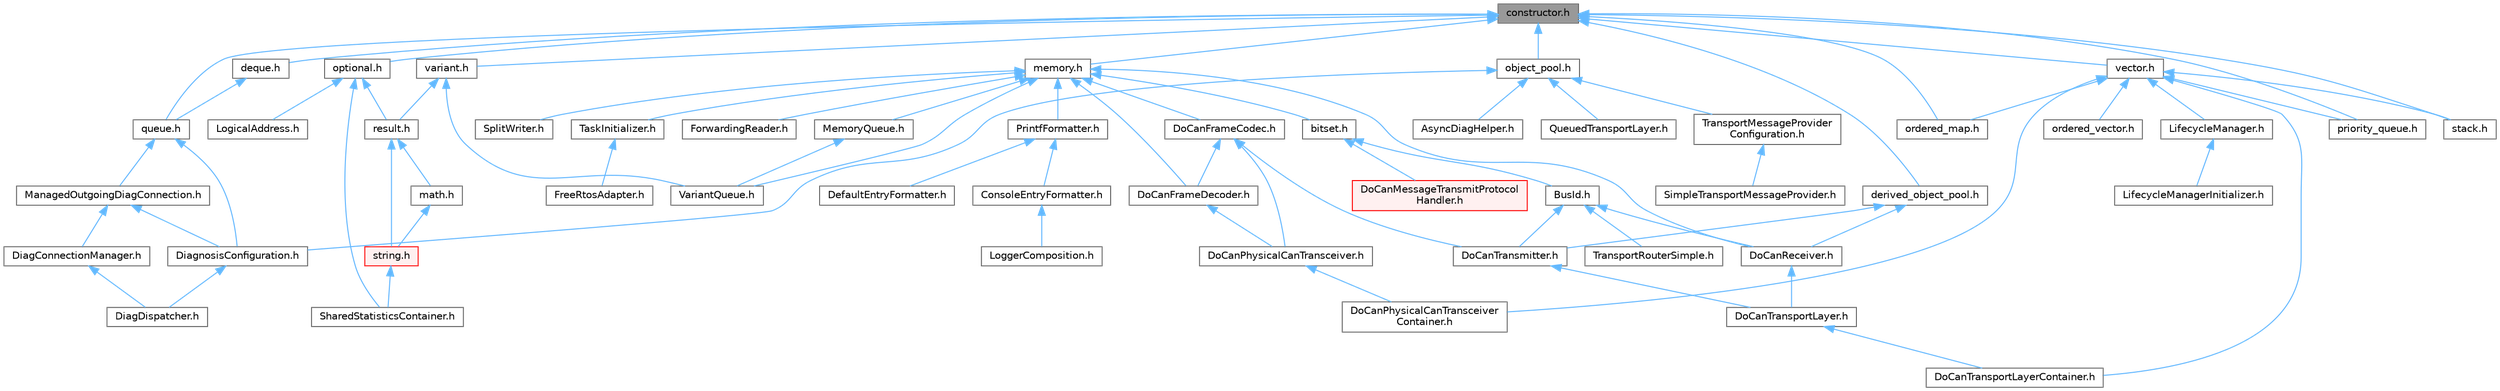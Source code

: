 digraph "constructor.h"
{
 // LATEX_PDF_SIZE
  bgcolor="transparent";
  edge [fontname=Helvetica,fontsize=10,labelfontname=Helvetica,labelfontsize=10];
  node [fontname=Helvetica,fontsize=10,shape=box,height=0.2,width=0.4];
  Node1 [id="Node000001",label="constructor.h",height=0.2,width=0.4,color="gray40", fillcolor="grey60", style="filled", fontcolor="black",tooltip=" "];
  Node1 -> Node2 [id="edge1_Node000001_Node000002",dir="back",color="steelblue1",style="solid",tooltip=" "];
  Node2 [id="Node000002",label="deque.h",height=0.2,width=0.4,color="grey40", fillcolor="white", style="filled",URL="$dc/d44/deque_8h.html",tooltip=" "];
  Node2 -> Node3 [id="edge2_Node000002_Node000003",dir="back",color="steelblue1",style="solid",tooltip=" "];
  Node3 [id="Node000003",label="queue.h",height=0.2,width=0.4,color="grey40", fillcolor="white", style="filled",URL="$d8/d38/queue_8h.html",tooltip=" "];
  Node3 -> Node4 [id="edge3_Node000003_Node000004",dir="back",color="steelblue1",style="solid",tooltip=" "];
  Node4 [id="Node000004",label="DiagnosisConfiguration.h",height=0.2,width=0.4,color="grey40", fillcolor="white", style="filled",URL="$d8/d98/DiagnosisConfiguration_8h_source.html",tooltip=" "];
  Node4 -> Node5 [id="edge4_Node000004_Node000005",dir="back",color="steelblue1",style="solid",tooltip=" "];
  Node5 [id="Node000005",label="DiagDispatcher.h",height=0.2,width=0.4,color="grey40", fillcolor="white", style="filled",URL="$db/de3/DiagDispatcher_8h_source.html",tooltip=" "];
  Node3 -> Node6 [id="edge5_Node000003_Node000006",dir="back",color="steelblue1",style="solid",tooltip=" "];
  Node6 [id="Node000006",label="ManagedOutgoingDiagConnection.h",height=0.2,width=0.4,color="grey40", fillcolor="white", style="filled",URL="$d8/dea/ManagedOutgoingDiagConnection_8h_source.html",tooltip=" "];
  Node6 -> Node7 [id="edge6_Node000006_Node000007",dir="back",color="steelblue1",style="solid",tooltip=" "];
  Node7 [id="Node000007",label="DiagConnectionManager.h",height=0.2,width=0.4,color="grey40", fillcolor="white", style="filled",URL="$dd/d05/DiagConnectionManager_8h_source.html",tooltip=" "];
  Node7 -> Node5 [id="edge7_Node000007_Node000005",dir="back",color="steelblue1",style="solid",tooltip=" "];
  Node6 -> Node4 [id="edge8_Node000006_Node000004",dir="back",color="steelblue1",style="solid",tooltip=" "];
  Node1 -> Node8 [id="edge9_Node000001_Node000008",dir="back",color="steelblue1",style="solid",tooltip=" "];
  Node8 [id="Node000008",label="derived_object_pool.h",height=0.2,width=0.4,color="grey40", fillcolor="white", style="filled",URL="$d0/d17/derived__object__pool_8h_source.html",tooltip=" "];
  Node8 -> Node9 [id="edge10_Node000008_Node000009",dir="back",color="steelblue1",style="solid",tooltip=" "];
  Node9 [id="Node000009",label="DoCanReceiver.h",height=0.2,width=0.4,color="grey40", fillcolor="white", style="filled",URL="$dc/dcd/DoCanReceiver_8h_source.html",tooltip=" "];
  Node9 -> Node10 [id="edge11_Node000009_Node000010",dir="back",color="steelblue1",style="solid",tooltip=" "];
  Node10 [id="Node000010",label="DoCanTransportLayer.h",height=0.2,width=0.4,color="grey40", fillcolor="white", style="filled",URL="$dd/d93/DoCanTransportLayer_8h_source.html",tooltip=" "];
  Node10 -> Node11 [id="edge12_Node000010_Node000011",dir="back",color="steelblue1",style="solid",tooltip=" "];
  Node11 [id="Node000011",label="DoCanTransportLayerContainer.h",height=0.2,width=0.4,color="grey40", fillcolor="white", style="filled",URL="$d2/d7b/DoCanTransportLayerContainer_8h_source.html",tooltip=" "];
  Node8 -> Node12 [id="edge13_Node000008_Node000012",dir="back",color="steelblue1",style="solid",tooltip=" "];
  Node12 [id="Node000012",label="DoCanTransmitter.h",height=0.2,width=0.4,color="grey40", fillcolor="white", style="filled",URL="$da/d1c/DoCanTransmitter_8h_source.html",tooltip=" "];
  Node12 -> Node10 [id="edge14_Node000012_Node000010",dir="back",color="steelblue1",style="solid",tooltip=" "];
  Node1 -> Node13 [id="edge15_Node000001_Node000013",dir="back",color="steelblue1",style="solid",tooltip=" "];
  Node13 [id="Node000013",label="memory.h",height=0.2,width=0.4,color="grey40", fillcolor="white", style="filled",URL="$dc/d18/memory_8h_source.html",tooltip=" "];
  Node13 -> Node14 [id="edge16_Node000013_Node000014",dir="back",color="steelblue1",style="solid",tooltip=" "];
  Node14 [id="Node000014",label="DoCanFrameCodec.h",height=0.2,width=0.4,color="grey40", fillcolor="white", style="filled",URL="$d0/de9/DoCanFrameCodec_8h_source.html",tooltip=" "];
  Node14 -> Node15 [id="edge17_Node000014_Node000015",dir="back",color="steelblue1",style="solid",tooltip=" "];
  Node15 [id="Node000015",label="DoCanFrameDecoder.h",height=0.2,width=0.4,color="grey40", fillcolor="white", style="filled",URL="$dc/d1f/DoCanFrameDecoder_8h_source.html",tooltip=" "];
  Node15 -> Node16 [id="edge18_Node000015_Node000016",dir="back",color="steelblue1",style="solid",tooltip=" "];
  Node16 [id="Node000016",label="DoCanPhysicalCanTransceiver.h",height=0.2,width=0.4,color="grey40", fillcolor="white", style="filled",URL="$de/da1/DoCanPhysicalCanTransceiver_8h_source.html",tooltip=" "];
  Node16 -> Node17 [id="edge19_Node000016_Node000017",dir="back",color="steelblue1",style="solid",tooltip=" "];
  Node17 [id="Node000017",label="DoCanPhysicalCanTransceiver\lContainer.h",height=0.2,width=0.4,color="grey40", fillcolor="white", style="filled",URL="$d4/d75/DoCanPhysicalCanTransceiverContainer_8h_source.html",tooltip=" "];
  Node14 -> Node16 [id="edge20_Node000014_Node000016",dir="back",color="steelblue1",style="solid",tooltip=" "];
  Node14 -> Node12 [id="edge21_Node000014_Node000012",dir="back",color="steelblue1",style="solid",tooltip=" "];
  Node13 -> Node15 [id="edge22_Node000013_Node000015",dir="back",color="steelblue1",style="solid",tooltip=" "];
  Node13 -> Node9 [id="edge23_Node000013_Node000009",dir="back",color="steelblue1",style="solid",tooltip=" "];
  Node13 -> Node18 [id="edge24_Node000013_Node000018",dir="back",color="steelblue1",style="solid",tooltip=" "];
  Node18 [id="Node000018",label="ForwardingReader.h",height=0.2,width=0.4,color="grey40", fillcolor="white", style="filled",URL="$d4/def/ForwardingReader_8h_source.html",tooltip=" "];
  Node13 -> Node19 [id="edge25_Node000013_Node000019",dir="back",color="steelblue1",style="solid",tooltip=" "];
  Node19 [id="Node000019",label="MemoryQueue.h",height=0.2,width=0.4,color="grey40", fillcolor="white", style="filled",URL="$da/deb/MemoryQueue_8h_source.html",tooltip=" "];
  Node19 -> Node20 [id="edge26_Node000019_Node000020",dir="back",color="steelblue1",style="solid",tooltip=" "];
  Node20 [id="Node000020",label="VariantQueue.h",height=0.2,width=0.4,color="grey40", fillcolor="white", style="filled",URL="$d3/d9f/VariantQueue_8h_source.html",tooltip=" "];
  Node13 -> Node21 [id="edge27_Node000013_Node000021",dir="back",color="steelblue1",style="solid",tooltip=" "];
  Node21 [id="Node000021",label="PrintfFormatter.h",height=0.2,width=0.4,color="grey40", fillcolor="white", style="filled",URL="$d1/d61/PrintfFormatter_8h_source.html",tooltip=" "];
  Node21 -> Node22 [id="edge28_Node000021_Node000022",dir="back",color="steelblue1",style="solid",tooltip=" "];
  Node22 [id="Node000022",label="ConsoleEntryFormatter.h",height=0.2,width=0.4,color="grey40", fillcolor="white", style="filled",URL="$dd/db0/ConsoleEntryFormatter_8h_source.html",tooltip=" "];
  Node22 -> Node23 [id="edge29_Node000022_Node000023",dir="back",color="steelblue1",style="solid",tooltip=" "];
  Node23 [id="Node000023",label="LoggerComposition.h",height=0.2,width=0.4,color="grey40", fillcolor="white", style="filled",URL="$d8/d4f/LoggerComposition_8h_source.html",tooltip=" "];
  Node21 -> Node24 [id="edge30_Node000021_Node000024",dir="back",color="steelblue1",style="solid",tooltip=" "];
  Node24 [id="Node000024",label="DefaultEntryFormatter.h",height=0.2,width=0.4,color="grey40", fillcolor="white", style="filled",URL="$df/dd4/DefaultEntryFormatter_8h_source.html",tooltip=" "];
  Node13 -> Node25 [id="edge31_Node000013_Node000025",dir="back",color="steelblue1",style="solid",tooltip=" "];
  Node25 [id="Node000025",label="SplitWriter.h",height=0.2,width=0.4,color="grey40", fillcolor="white", style="filled",URL="$dc/d25/SplitWriter_8h_source.html",tooltip=" "];
  Node13 -> Node26 [id="edge32_Node000013_Node000026",dir="back",color="steelblue1",style="solid",tooltip=" "];
  Node26 [id="Node000026",label="TaskInitializer.h",height=0.2,width=0.4,color="grey40", fillcolor="white", style="filled",URL="$df/d5f/TaskInitializer_8h_source.html",tooltip=" "];
  Node26 -> Node27 [id="edge33_Node000026_Node000027",dir="back",color="steelblue1",style="solid",tooltip=" "];
  Node27 [id="Node000027",label="FreeRtosAdapter.h",height=0.2,width=0.4,color="grey40", fillcolor="white", style="filled",URL="$d0/de8/FreeRtosAdapter_8h_source.html",tooltip=" "];
  Node13 -> Node20 [id="edge34_Node000013_Node000020",dir="back",color="steelblue1",style="solid",tooltip=" "];
  Node13 -> Node28 [id="edge35_Node000013_Node000028",dir="back",color="steelblue1",style="solid",tooltip=" "];
  Node28 [id="Node000028",label="bitset.h",height=0.2,width=0.4,color="grey40", fillcolor="white", style="filled",URL="$d1/d69/bitset_8h.html",tooltip=" "];
  Node28 -> Node29 [id="edge36_Node000028_Node000029",dir="back",color="steelblue1",style="solid",tooltip=" "];
  Node29 [id="Node000029",label="BusId.h",height=0.2,width=0.4,color="grey40", fillcolor="white", style="filled",URL="$d3/d98/BusId_8h.html",tooltip=" "];
  Node29 -> Node9 [id="edge37_Node000029_Node000009",dir="back",color="steelblue1",style="solid",tooltip=" "];
  Node29 -> Node12 [id="edge38_Node000029_Node000012",dir="back",color="steelblue1",style="solid",tooltip=" "];
  Node29 -> Node30 [id="edge39_Node000029_Node000030",dir="back",color="steelblue1",style="solid",tooltip=" "];
  Node30 [id="Node000030",label="TransportRouterSimple.h",height=0.2,width=0.4,color="grey40", fillcolor="white", style="filled",URL="$d3/d5e/TransportRouterSimple_8h_source.html",tooltip=" "];
  Node28 -> Node31 [id="edge40_Node000028_Node000031",dir="back",color="steelblue1",style="solid",tooltip=" "];
  Node31 [id="Node000031",label="DoCanMessageTransmitProtocol\lHandler.h",height=0.2,width=0.4,color="red", fillcolor="#FFF0F0", style="filled",URL="$d3/d59/DoCanMessageTransmitProtocolHandler_8h_source.html",tooltip=" "];
  Node1 -> Node34 [id="edge41_Node000001_Node000034",dir="back",color="steelblue1",style="solid",tooltip=" "];
  Node34 [id="Node000034",label="object_pool.h",height=0.2,width=0.4,color="grey40", fillcolor="white", style="filled",URL="$d6/db3/object__pool_8h_source.html",tooltip=" "];
  Node34 -> Node35 [id="edge42_Node000034_Node000035",dir="back",color="steelblue1",style="solid",tooltip=" "];
  Node35 [id="Node000035",label="AsyncDiagHelper.h",height=0.2,width=0.4,color="grey40", fillcolor="white", style="filled",URL="$dc/d7e/AsyncDiagHelper_8h_source.html",tooltip=" "];
  Node34 -> Node4 [id="edge43_Node000034_Node000004",dir="back",color="steelblue1",style="solid",tooltip=" "];
  Node34 -> Node36 [id="edge44_Node000034_Node000036",dir="back",color="steelblue1",style="solid",tooltip=" "];
  Node36 [id="Node000036",label="QueuedTransportLayer.h",height=0.2,width=0.4,color="grey40", fillcolor="white", style="filled",URL="$dd/d95/QueuedTransportLayer_8h_source.html",tooltip=" "];
  Node34 -> Node37 [id="edge45_Node000034_Node000037",dir="back",color="steelblue1",style="solid",tooltip=" "];
  Node37 [id="Node000037",label="TransportMessageProvider\lConfiguration.h",height=0.2,width=0.4,color="grey40", fillcolor="white", style="filled",URL="$d8/d78/TransportMessageProviderConfiguration_8h_source.html",tooltip=" "];
  Node37 -> Node38 [id="edge46_Node000037_Node000038",dir="back",color="steelblue1",style="solid",tooltip=" "];
  Node38 [id="Node000038",label="SimpleTransportMessageProvider.h",height=0.2,width=0.4,color="grey40", fillcolor="white", style="filled",URL="$da/d1b/SimpleTransportMessageProvider_8h_source.html",tooltip=" "];
  Node1 -> Node39 [id="edge47_Node000001_Node000039",dir="back",color="steelblue1",style="solid",tooltip=" "];
  Node39 [id="Node000039",label="optional.h",height=0.2,width=0.4,color="grey40", fillcolor="white", style="filled",URL="$dc/d62/optional_8h.html",tooltip=" "];
  Node39 -> Node40 [id="edge48_Node000039_Node000040",dir="back",color="steelblue1",style="solid",tooltip=" "];
  Node40 [id="Node000040",label="LogicalAddress.h",height=0.2,width=0.4,color="grey40", fillcolor="white", style="filled",URL="$dc/d8d/LogicalAddress_8h_source.html",tooltip=" "];
  Node39 -> Node41 [id="edge49_Node000039_Node000041",dir="back",color="steelblue1",style="solid",tooltip=" "];
  Node41 [id="Node000041",label="SharedStatisticsContainer.h",height=0.2,width=0.4,color="grey40", fillcolor="white", style="filled",URL="$d4/db9/SharedStatisticsContainer_8h_source.html",tooltip=" "];
  Node39 -> Node42 [id="edge50_Node000039_Node000042",dir="back",color="steelblue1",style="solid",tooltip=" "];
  Node42 [id="Node000042",label="result.h",height=0.2,width=0.4,color="grey40", fillcolor="white", style="filled",URL="$de/d93/result_8h.html",tooltip=" "];
  Node42 -> Node43 [id="edge51_Node000042_Node000043",dir="back",color="steelblue1",style="solid",tooltip=" "];
  Node43 [id="Node000043",label="math.h",height=0.2,width=0.4,color="grey40", fillcolor="white", style="filled",URL="$df/db1/math_8h_source.html",tooltip=" "];
  Node43 -> Node44 [id="edge52_Node000043_Node000044",dir="back",color="steelblue1",style="solid",tooltip=" "];
  Node44 [id="Node000044",label="string.h",height=0.2,width=0.4,color="red", fillcolor="#FFF0F0", style="filled",URL="$da/d66/string_8h.html",tooltip=" "];
  Node44 -> Node41 [id="edge53_Node000044_Node000041",dir="back",color="steelblue1",style="solid",tooltip=" "];
  Node42 -> Node44 [id="edge54_Node000042_Node000044",dir="back",color="steelblue1",style="solid",tooltip=" "];
  Node1 -> Node47 [id="edge55_Node000001_Node000047",dir="back",color="steelblue1",style="solid",tooltip=" "];
  Node47 [id="Node000047",label="ordered_map.h",height=0.2,width=0.4,color="grey40", fillcolor="white", style="filled",URL="$d8/dfd/ordered__map_8h.html",tooltip=" "];
  Node1 -> Node48 [id="edge56_Node000001_Node000048",dir="back",color="steelblue1",style="solid",tooltip=" "];
  Node48 [id="Node000048",label="priority_queue.h",height=0.2,width=0.4,color="grey40", fillcolor="white", style="filled",URL="$d4/da1/priority__queue_8h.html",tooltip=" "];
  Node1 -> Node3 [id="edge57_Node000001_Node000003",dir="back",color="steelblue1",style="solid",tooltip=" "];
  Node1 -> Node49 [id="edge58_Node000001_Node000049",dir="back",color="steelblue1",style="solid",tooltip=" "];
  Node49 [id="Node000049",label="stack.h",height=0.2,width=0.4,color="grey40", fillcolor="white", style="filled",URL="$d7/de0/stack_8h.html",tooltip=" "];
  Node1 -> Node50 [id="edge59_Node000001_Node000050",dir="back",color="steelblue1",style="solid",tooltip=" "];
  Node50 [id="Node000050",label="variant.h",height=0.2,width=0.4,color="grey40", fillcolor="white", style="filled",URL="$d6/d10/variant_8h.html",tooltip=" "];
  Node50 -> Node20 [id="edge60_Node000050_Node000020",dir="back",color="steelblue1",style="solid",tooltip=" "];
  Node50 -> Node42 [id="edge61_Node000050_Node000042",dir="back",color="steelblue1",style="solid",tooltip=" "];
  Node1 -> Node51 [id="edge62_Node000001_Node000051",dir="back",color="steelblue1",style="solid",tooltip=" "];
  Node51 [id="Node000051",label="vector.h",height=0.2,width=0.4,color="grey40", fillcolor="white", style="filled",URL="$d6/d68/vector_8h.html",tooltip=" "];
  Node51 -> Node17 [id="edge63_Node000051_Node000017",dir="back",color="steelblue1",style="solid",tooltip=" "];
  Node51 -> Node11 [id="edge64_Node000051_Node000011",dir="back",color="steelblue1",style="solid",tooltip=" "];
  Node51 -> Node52 [id="edge65_Node000051_Node000052",dir="back",color="steelblue1",style="solid",tooltip=" "];
  Node52 [id="Node000052",label="LifecycleManager.h",height=0.2,width=0.4,color="grey40", fillcolor="white", style="filled",URL="$d7/d1a/LifecycleManager_8h.html",tooltip=" "];
  Node52 -> Node53 [id="edge66_Node000052_Node000053",dir="back",color="steelblue1",style="solid",tooltip=" "];
  Node53 [id="Node000053",label="LifecycleManagerInitializer.h",height=0.2,width=0.4,color="grey40", fillcolor="white", style="filled",URL="$d3/d35/LifecycleManagerInitializer_8h_source.html",tooltip=" "];
  Node51 -> Node47 [id="edge67_Node000051_Node000047",dir="back",color="steelblue1",style="solid",tooltip=" "];
  Node51 -> Node54 [id="edge68_Node000051_Node000054",dir="back",color="steelblue1",style="solid",tooltip=" "];
  Node54 [id="Node000054",label="ordered_vector.h",height=0.2,width=0.4,color="grey40", fillcolor="white", style="filled",URL="$d2/dd5/ordered__vector_8h.html",tooltip=" "];
  Node51 -> Node48 [id="edge69_Node000051_Node000048",dir="back",color="steelblue1",style="solid",tooltip=" "];
  Node51 -> Node49 [id="edge70_Node000051_Node000049",dir="back",color="steelblue1",style="solid",tooltip=" "];
}
